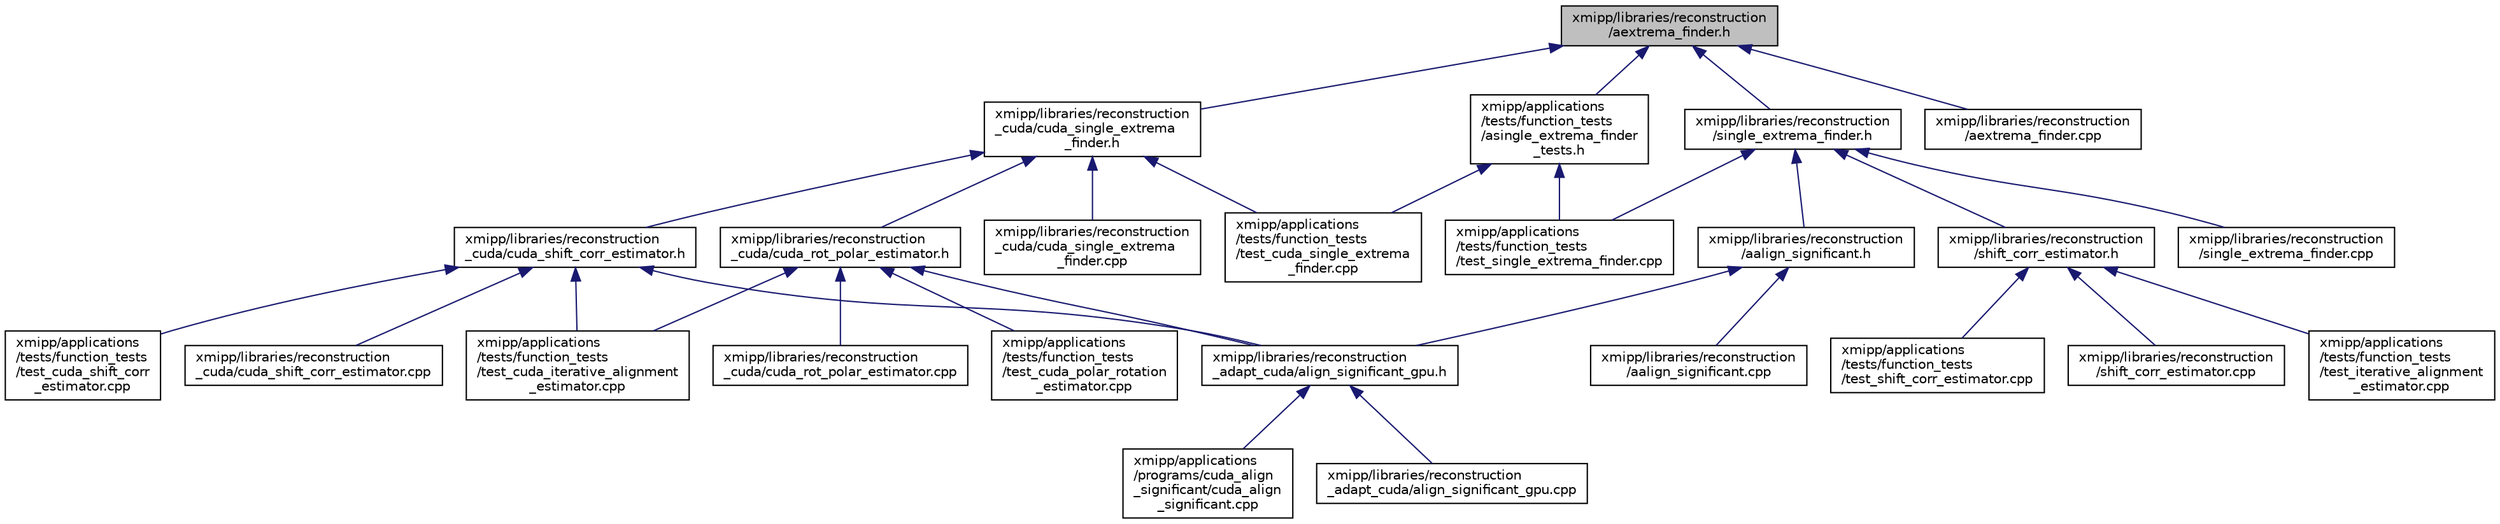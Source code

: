 digraph "xmipp/libraries/reconstruction/aextrema_finder.h"
{
  edge [fontname="Helvetica",fontsize="10",labelfontname="Helvetica",labelfontsize="10"];
  node [fontname="Helvetica",fontsize="10",shape=record];
  Node18 [label="xmipp/libraries/reconstruction\l/aextrema_finder.h",height=0.2,width=0.4,color="black", fillcolor="grey75", style="filled", fontcolor="black"];
  Node18 -> Node19 [dir="back",color="midnightblue",fontsize="10",style="solid",fontname="Helvetica"];
  Node19 [label="xmipp/applications\l/tests/function_tests\l/asingle_extrema_finder\l_tests.h",height=0.2,width=0.4,color="black", fillcolor="white", style="filled",URL="$asingle__extrema__finder__tests_8h.html"];
  Node19 -> Node20 [dir="back",color="midnightblue",fontsize="10",style="solid",fontname="Helvetica"];
  Node20 [label="xmipp/applications\l/tests/function_tests\l/test_cuda_single_extrema\l_finder.cpp",height=0.2,width=0.4,color="black", fillcolor="white", style="filled",URL="$test__cuda__single__extrema__finder_8cpp.html"];
  Node19 -> Node21 [dir="back",color="midnightblue",fontsize="10",style="solid",fontname="Helvetica"];
  Node21 [label="xmipp/applications\l/tests/function_tests\l/test_single_extrema_finder.cpp",height=0.2,width=0.4,color="black", fillcolor="white", style="filled",URL="$test__single__extrema__finder_8cpp.html"];
  Node18 -> Node22 [dir="back",color="midnightblue",fontsize="10",style="solid",fontname="Helvetica"];
  Node22 [label="xmipp/libraries/reconstruction\l/aextrema_finder.cpp",height=0.2,width=0.4,color="black", fillcolor="white", style="filled",URL="$aextrema__finder_8cpp.html"];
  Node18 -> Node23 [dir="back",color="midnightblue",fontsize="10",style="solid",fontname="Helvetica"];
  Node23 [label="xmipp/libraries/reconstruction\l/single_extrema_finder.h",height=0.2,width=0.4,color="black", fillcolor="white", style="filled",URL="$single__extrema__finder_8h.html"];
  Node23 -> Node21 [dir="back",color="midnightblue",fontsize="10",style="solid",fontname="Helvetica"];
  Node23 -> Node24 [dir="back",color="midnightblue",fontsize="10",style="solid",fontname="Helvetica"];
  Node24 [label="xmipp/libraries/reconstruction\l/aalign_significant.h",height=0.2,width=0.4,color="black", fillcolor="white", style="filled",URL="$aalign__significant_8h.html"];
  Node24 -> Node25 [dir="back",color="midnightblue",fontsize="10",style="solid",fontname="Helvetica"];
  Node25 [label="xmipp/libraries/reconstruction\l/aalign_significant.cpp",height=0.2,width=0.4,color="black", fillcolor="white", style="filled",URL="$aalign__significant_8cpp.html"];
  Node24 -> Node26 [dir="back",color="midnightblue",fontsize="10",style="solid",fontname="Helvetica"];
  Node26 [label="xmipp/libraries/reconstruction\l_adapt_cuda/align_significant_gpu.h",height=0.2,width=0.4,color="black", fillcolor="white", style="filled",URL="$align__significant__gpu_8h.html"];
  Node26 -> Node27 [dir="back",color="midnightblue",fontsize="10",style="solid",fontname="Helvetica"];
  Node27 [label="xmipp/applications\l/programs/cuda_align\l_significant/cuda_align\l_significant.cpp",height=0.2,width=0.4,color="black", fillcolor="white", style="filled",URL="$cuda__align__significant_8cpp.html"];
  Node26 -> Node28 [dir="back",color="midnightblue",fontsize="10",style="solid",fontname="Helvetica"];
  Node28 [label="xmipp/libraries/reconstruction\l_adapt_cuda/align_significant_gpu.cpp",height=0.2,width=0.4,color="black", fillcolor="white", style="filled",URL="$align__significant__gpu_8cpp.html"];
  Node23 -> Node29 [dir="back",color="midnightblue",fontsize="10",style="solid",fontname="Helvetica"];
  Node29 [label="xmipp/libraries/reconstruction\l/shift_corr_estimator.h",height=0.2,width=0.4,color="black", fillcolor="white", style="filled",URL="$shift__corr__estimator_8h.html"];
  Node29 -> Node30 [dir="back",color="midnightblue",fontsize="10",style="solid",fontname="Helvetica"];
  Node30 [label="xmipp/applications\l/tests/function_tests\l/test_iterative_alignment\l_estimator.cpp",height=0.2,width=0.4,color="black", fillcolor="white", style="filled",URL="$test__iterative__alignment__estimator_8cpp.html"];
  Node29 -> Node31 [dir="back",color="midnightblue",fontsize="10",style="solid",fontname="Helvetica"];
  Node31 [label="xmipp/applications\l/tests/function_tests\l/test_shift_corr_estimator.cpp",height=0.2,width=0.4,color="black", fillcolor="white", style="filled",URL="$test__shift__corr__estimator_8cpp.html"];
  Node29 -> Node32 [dir="back",color="midnightblue",fontsize="10",style="solid",fontname="Helvetica"];
  Node32 [label="xmipp/libraries/reconstruction\l/shift_corr_estimator.cpp",height=0.2,width=0.4,color="black", fillcolor="white", style="filled",URL="$shift__corr__estimator_8cpp.html"];
  Node23 -> Node33 [dir="back",color="midnightblue",fontsize="10",style="solid",fontname="Helvetica"];
  Node33 [label="xmipp/libraries/reconstruction\l/single_extrema_finder.cpp",height=0.2,width=0.4,color="black", fillcolor="white", style="filled",URL="$single__extrema__finder_8cpp.html"];
  Node18 -> Node34 [dir="back",color="midnightblue",fontsize="10",style="solid",fontname="Helvetica"];
  Node34 [label="xmipp/libraries/reconstruction\l_cuda/cuda_single_extrema\l_finder.h",height=0.2,width=0.4,color="black", fillcolor="white", style="filled",URL="$cuda__single__extrema__finder_8h.html"];
  Node34 -> Node20 [dir="back",color="midnightblue",fontsize="10",style="solid",fontname="Helvetica"];
  Node34 -> Node35 [dir="back",color="midnightblue",fontsize="10",style="solid",fontname="Helvetica"];
  Node35 [label="xmipp/libraries/reconstruction\l_cuda/cuda_rot_polar_estimator.h",height=0.2,width=0.4,color="black", fillcolor="white", style="filled",URL="$cuda__rot__polar__estimator_8h.html"];
  Node35 -> Node36 [dir="back",color="midnightblue",fontsize="10",style="solid",fontname="Helvetica"];
  Node36 [label="xmipp/applications\l/tests/function_tests\l/test_cuda_iterative_alignment\l_estimator.cpp",height=0.2,width=0.4,color="black", fillcolor="white", style="filled",URL="$test__cuda__iterative__alignment__estimator_8cpp.html"];
  Node35 -> Node37 [dir="back",color="midnightblue",fontsize="10",style="solid",fontname="Helvetica"];
  Node37 [label="xmipp/applications\l/tests/function_tests\l/test_cuda_polar_rotation\l_estimator.cpp",height=0.2,width=0.4,color="black", fillcolor="white", style="filled",URL="$test__cuda__polar__rotation__estimator_8cpp.html"];
  Node35 -> Node26 [dir="back",color="midnightblue",fontsize="10",style="solid",fontname="Helvetica"];
  Node35 -> Node38 [dir="back",color="midnightblue",fontsize="10",style="solid",fontname="Helvetica"];
  Node38 [label="xmipp/libraries/reconstruction\l_cuda/cuda_rot_polar_estimator.cpp",height=0.2,width=0.4,color="black", fillcolor="white", style="filled",URL="$cuda__rot__polar__estimator_8cpp.html"];
  Node34 -> Node39 [dir="back",color="midnightblue",fontsize="10",style="solid",fontname="Helvetica"];
  Node39 [label="xmipp/libraries/reconstruction\l_cuda/cuda_shift_corr_estimator.h",height=0.2,width=0.4,color="black", fillcolor="white", style="filled",URL="$cuda__shift__corr__estimator_8h.html"];
  Node39 -> Node36 [dir="back",color="midnightblue",fontsize="10",style="solid",fontname="Helvetica"];
  Node39 -> Node40 [dir="back",color="midnightblue",fontsize="10",style="solid",fontname="Helvetica"];
  Node40 [label="xmipp/applications\l/tests/function_tests\l/test_cuda_shift_corr\l_estimator.cpp",height=0.2,width=0.4,color="black", fillcolor="white", style="filled",URL="$test__cuda__shift__corr__estimator_8cpp.html"];
  Node39 -> Node26 [dir="back",color="midnightblue",fontsize="10",style="solid",fontname="Helvetica"];
  Node39 -> Node41 [dir="back",color="midnightblue",fontsize="10",style="solid",fontname="Helvetica"];
  Node41 [label="xmipp/libraries/reconstruction\l_cuda/cuda_shift_corr_estimator.cpp",height=0.2,width=0.4,color="black", fillcolor="white", style="filled",URL="$cuda__shift__corr__estimator_8cpp.html"];
  Node34 -> Node42 [dir="back",color="midnightblue",fontsize="10",style="solid",fontname="Helvetica"];
  Node42 [label="xmipp/libraries/reconstruction\l_cuda/cuda_single_extrema\l_finder.cpp",height=0.2,width=0.4,color="black", fillcolor="white", style="filled",URL="$cuda__single__extrema__finder_8cpp.html"];
}
